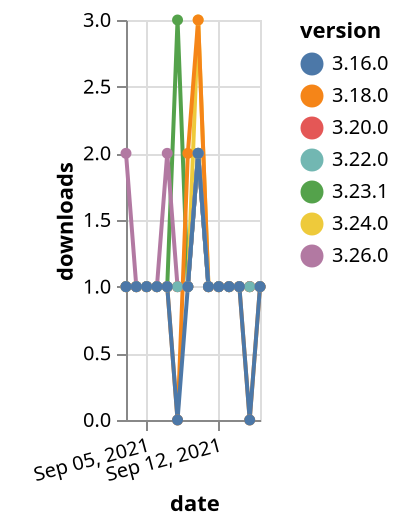 {"$schema": "https://vega.github.io/schema/vega-lite/v5.json", "description": "A simple bar chart with embedded data.", "data": {"values": [{"date": "2021-09-03", "total": 154, "delta": 1, "version": "3.23.1"}, {"date": "2021-09-04", "total": 155, "delta": 1, "version": "3.23.1"}, {"date": "2021-09-05", "total": 156, "delta": 1, "version": "3.23.1"}, {"date": "2021-09-06", "total": 157, "delta": 1, "version": "3.23.1"}, {"date": "2021-09-07", "total": 158, "delta": 1, "version": "3.23.1"}, {"date": "2021-09-08", "total": 161, "delta": 3, "version": "3.23.1"}, {"date": "2021-09-09", "total": 162, "delta": 1, "version": "3.23.1"}, {"date": "2021-09-10", "total": 164, "delta": 2, "version": "3.23.1"}, {"date": "2021-09-11", "total": 165, "delta": 1, "version": "3.23.1"}, {"date": "2021-09-12", "total": 166, "delta": 1, "version": "3.23.1"}, {"date": "2021-09-13", "total": 167, "delta": 1, "version": "3.23.1"}, {"date": "2021-09-14", "total": 168, "delta": 1, "version": "3.23.1"}, {"date": "2021-09-15", "total": 169, "delta": 1, "version": "3.23.1"}, {"date": "2021-09-16", "total": 170, "delta": 1, "version": "3.23.1"}, {"date": "2021-09-03", "total": 206, "delta": 1, "version": "3.24.0"}, {"date": "2021-09-04", "total": 207, "delta": 1, "version": "3.24.0"}, {"date": "2021-09-05", "total": 208, "delta": 1, "version": "3.24.0"}, {"date": "2021-09-06", "total": 209, "delta": 1, "version": "3.24.0"}, {"date": "2021-09-07", "total": 210, "delta": 1, "version": "3.24.0"}, {"date": "2021-09-08", "total": 211, "delta": 1, "version": "3.24.0"}, {"date": "2021-09-09", "total": 212, "delta": 1, "version": "3.24.0"}, {"date": "2021-09-10", "total": 215, "delta": 3, "version": "3.24.0"}, {"date": "2021-09-11", "total": 216, "delta": 1, "version": "3.24.0"}, {"date": "2021-09-12", "total": 217, "delta": 1, "version": "3.24.0"}, {"date": "2021-09-13", "total": 218, "delta": 1, "version": "3.24.0"}, {"date": "2021-09-14", "total": 219, "delta": 1, "version": "3.24.0"}, {"date": "2021-09-15", "total": 220, "delta": 1, "version": "3.24.0"}, {"date": "2021-09-16", "total": 221, "delta": 1, "version": "3.24.0"}, {"date": "2021-09-03", "total": 127, "delta": 2, "version": "3.26.0"}, {"date": "2021-09-04", "total": 128, "delta": 1, "version": "3.26.0"}, {"date": "2021-09-05", "total": 129, "delta": 1, "version": "3.26.0"}, {"date": "2021-09-06", "total": 130, "delta": 1, "version": "3.26.0"}, {"date": "2021-09-07", "total": 132, "delta": 2, "version": "3.26.0"}, {"date": "2021-09-08", "total": 133, "delta": 1, "version": "3.26.0"}, {"date": "2021-09-09", "total": 134, "delta": 1, "version": "3.26.0"}, {"date": "2021-09-10", "total": 136, "delta": 2, "version": "3.26.0"}, {"date": "2021-09-11", "total": 137, "delta": 1, "version": "3.26.0"}, {"date": "2021-09-12", "total": 138, "delta": 1, "version": "3.26.0"}, {"date": "2021-09-13", "total": 139, "delta": 1, "version": "3.26.0"}, {"date": "2021-09-14", "total": 140, "delta": 1, "version": "3.26.0"}, {"date": "2021-09-15", "total": 141, "delta": 1, "version": "3.26.0"}, {"date": "2021-09-16", "total": 142, "delta": 1, "version": "3.26.0"}, {"date": "2021-09-03", "total": 347, "delta": 1, "version": "3.18.0"}, {"date": "2021-09-04", "total": 348, "delta": 1, "version": "3.18.0"}, {"date": "2021-09-05", "total": 349, "delta": 1, "version": "3.18.0"}, {"date": "2021-09-06", "total": 350, "delta": 1, "version": "3.18.0"}, {"date": "2021-09-07", "total": 351, "delta": 1, "version": "3.18.0"}, {"date": "2021-09-08", "total": 351, "delta": 0, "version": "3.18.0"}, {"date": "2021-09-09", "total": 353, "delta": 2, "version": "3.18.0"}, {"date": "2021-09-10", "total": 356, "delta": 3, "version": "3.18.0"}, {"date": "2021-09-11", "total": 357, "delta": 1, "version": "3.18.0"}, {"date": "2021-09-12", "total": 358, "delta": 1, "version": "3.18.0"}, {"date": "2021-09-13", "total": 359, "delta": 1, "version": "3.18.0"}, {"date": "2021-09-14", "total": 360, "delta": 1, "version": "3.18.0"}, {"date": "2021-09-15", "total": 360, "delta": 0, "version": "3.18.0"}, {"date": "2021-09-16", "total": 361, "delta": 1, "version": "3.18.0"}, {"date": "2021-09-03", "total": 190, "delta": 1, "version": "3.20.0"}, {"date": "2021-09-04", "total": 191, "delta": 1, "version": "3.20.0"}, {"date": "2021-09-05", "total": 192, "delta": 1, "version": "3.20.0"}, {"date": "2021-09-06", "total": 193, "delta": 1, "version": "3.20.0"}, {"date": "2021-09-07", "total": 194, "delta": 1, "version": "3.20.0"}, {"date": "2021-09-08", "total": 195, "delta": 1, "version": "3.20.0"}, {"date": "2021-09-09", "total": 196, "delta": 1, "version": "3.20.0"}, {"date": "2021-09-10", "total": 198, "delta": 2, "version": "3.20.0"}, {"date": "2021-09-11", "total": 199, "delta": 1, "version": "3.20.0"}, {"date": "2021-09-12", "total": 200, "delta": 1, "version": "3.20.0"}, {"date": "2021-09-13", "total": 201, "delta": 1, "version": "3.20.0"}, {"date": "2021-09-14", "total": 202, "delta": 1, "version": "3.20.0"}, {"date": "2021-09-15", "total": 203, "delta": 1, "version": "3.20.0"}, {"date": "2021-09-16", "total": 204, "delta": 1, "version": "3.20.0"}, {"date": "2021-09-03", "total": 164, "delta": 1, "version": "3.22.0"}, {"date": "2021-09-04", "total": 165, "delta": 1, "version": "3.22.0"}, {"date": "2021-09-05", "total": 166, "delta": 1, "version": "3.22.0"}, {"date": "2021-09-06", "total": 167, "delta": 1, "version": "3.22.0"}, {"date": "2021-09-07", "total": 168, "delta": 1, "version": "3.22.0"}, {"date": "2021-09-08", "total": 169, "delta": 1, "version": "3.22.0"}, {"date": "2021-09-09", "total": 170, "delta": 1, "version": "3.22.0"}, {"date": "2021-09-10", "total": 172, "delta": 2, "version": "3.22.0"}, {"date": "2021-09-11", "total": 173, "delta": 1, "version": "3.22.0"}, {"date": "2021-09-12", "total": 174, "delta": 1, "version": "3.22.0"}, {"date": "2021-09-13", "total": 175, "delta": 1, "version": "3.22.0"}, {"date": "2021-09-14", "total": 176, "delta": 1, "version": "3.22.0"}, {"date": "2021-09-15", "total": 177, "delta": 1, "version": "3.22.0"}, {"date": "2021-09-16", "total": 178, "delta": 1, "version": "3.22.0"}, {"date": "2021-09-03", "total": 254, "delta": 1, "version": "3.16.0"}, {"date": "2021-09-04", "total": 255, "delta": 1, "version": "3.16.0"}, {"date": "2021-09-05", "total": 256, "delta": 1, "version": "3.16.0"}, {"date": "2021-09-06", "total": 257, "delta": 1, "version": "3.16.0"}, {"date": "2021-09-07", "total": 258, "delta": 1, "version": "3.16.0"}, {"date": "2021-09-08", "total": 258, "delta": 0, "version": "3.16.0"}, {"date": "2021-09-09", "total": 259, "delta": 1, "version": "3.16.0"}, {"date": "2021-09-10", "total": 261, "delta": 2, "version": "3.16.0"}, {"date": "2021-09-11", "total": 262, "delta": 1, "version": "3.16.0"}, {"date": "2021-09-12", "total": 263, "delta": 1, "version": "3.16.0"}, {"date": "2021-09-13", "total": 264, "delta": 1, "version": "3.16.0"}, {"date": "2021-09-14", "total": 265, "delta": 1, "version": "3.16.0"}, {"date": "2021-09-15", "total": 265, "delta": 0, "version": "3.16.0"}, {"date": "2021-09-16", "total": 266, "delta": 1, "version": "3.16.0"}]}, "width": "container", "mark": {"type": "line", "point": {"filled": true}}, "encoding": {"x": {"field": "date", "type": "temporal", "timeUnit": "yearmonthdate", "title": "date", "axis": {"labelAngle": -15}}, "y": {"field": "delta", "type": "quantitative", "title": "downloads"}, "color": {"field": "version", "type": "nominal"}, "tooltip": {"field": "delta"}}}
